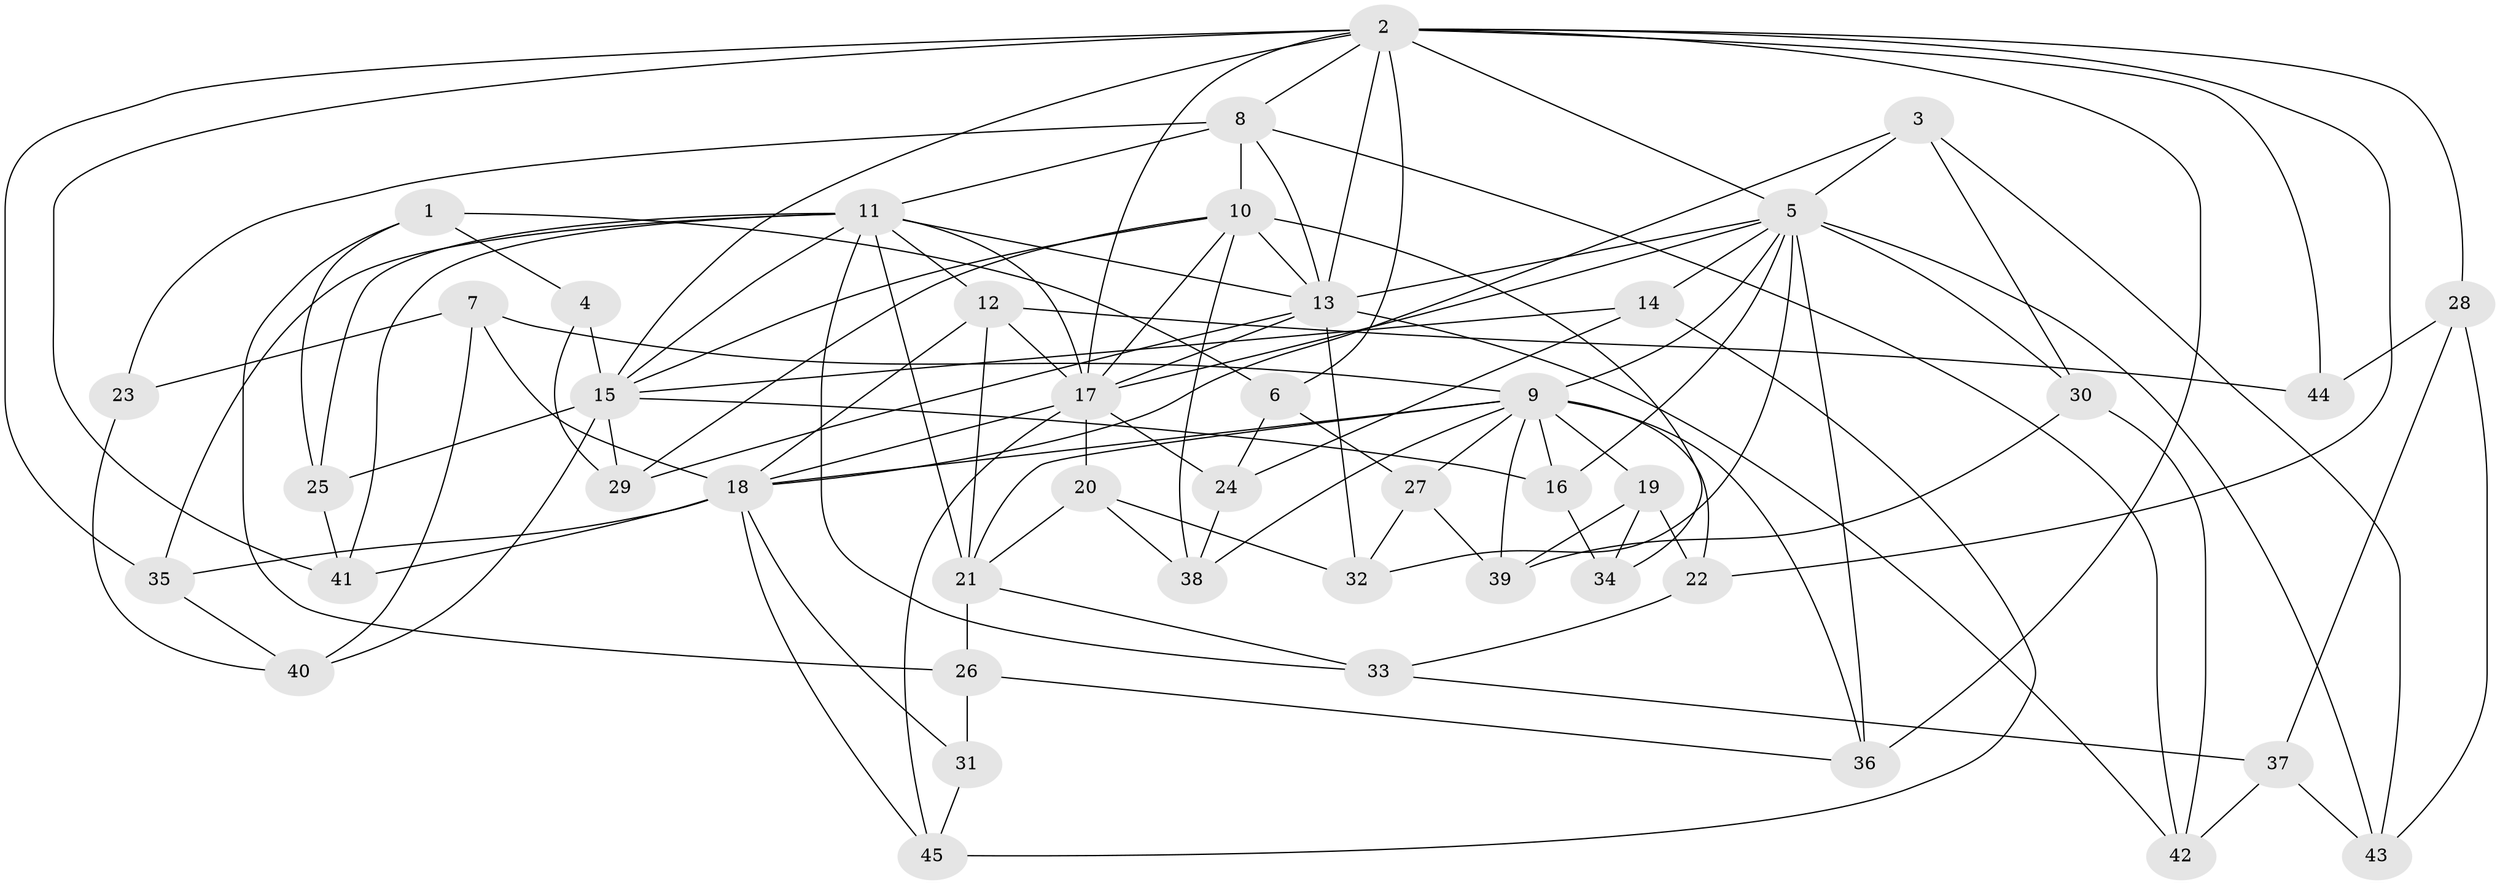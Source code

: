 // original degree distribution, {4: 1.0}
// Generated by graph-tools (version 1.1) at 2025/38/03/09/25 02:38:00]
// undirected, 45 vertices, 116 edges
graph export_dot {
graph [start="1"]
  node [color=gray90,style=filled];
  1;
  2;
  3;
  4;
  5;
  6;
  7;
  8;
  9;
  10;
  11;
  12;
  13;
  14;
  15;
  16;
  17;
  18;
  19;
  20;
  21;
  22;
  23;
  24;
  25;
  26;
  27;
  28;
  29;
  30;
  31;
  32;
  33;
  34;
  35;
  36;
  37;
  38;
  39;
  40;
  41;
  42;
  43;
  44;
  45;
  1 -- 4 [weight=1.0];
  1 -- 6 [weight=1.0];
  1 -- 25 [weight=1.0];
  1 -- 26 [weight=1.0];
  2 -- 5 [weight=1.0];
  2 -- 6 [weight=1.0];
  2 -- 8 [weight=1.0];
  2 -- 13 [weight=1.0];
  2 -- 15 [weight=1.0];
  2 -- 17 [weight=1.0];
  2 -- 22 [weight=1.0];
  2 -- 28 [weight=1.0];
  2 -- 35 [weight=1.0];
  2 -- 36 [weight=1.0];
  2 -- 41 [weight=1.0];
  2 -- 44 [weight=1.0];
  3 -- 5 [weight=1.0];
  3 -- 18 [weight=1.0];
  3 -- 30 [weight=1.0];
  3 -- 43 [weight=1.0];
  4 -- 15 [weight=2.0];
  4 -- 29 [weight=1.0];
  5 -- 9 [weight=2.0];
  5 -- 13 [weight=1.0];
  5 -- 14 [weight=1.0];
  5 -- 16 [weight=1.0];
  5 -- 17 [weight=1.0];
  5 -- 30 [weight=1.0];
  5 -- 32 [weight=1.0];
  5 -- 36 [weight=1.0];
  5 -- 43 [weight=1.0];
  6 -- 24 [weight=1.0];
  6 -- 27 [weight=1.0];
  7 -- 9 [weight=1.0];
  7 -- 18 [weight=1.0];
  7 -- 23 [weight=1.0];
  7 -- 40 [weight=1.0];
  8 -- 10 [weight=2.0];
  8 -- 11 [weight=1.0];
  8 -- 13 [weight=1.0];
  8 -- 23 [weight=2.0];
  8 -- 42 [weight=1.0];
  9 -- 16 [weight=1.0];
  9 -- 18 [weight=1.0];
  9 -- 19 [weight=1.0];
  9 -- 21 [weight=1.0];
  9 -- 22 [weight=1.0];
  9 -- 27 [weight=1.0];
  9 -- 36 [weight=1.0];
  9 -- 38 [weight=1.0];
  9 -- 39 [weight=1.0];
  10 -- 13 [weight=2.0];
  10 -- 15 [weight=1.0];
  10 -- 17 [weight=1.0];
  10 -- 29 [weight=1.0];
  10 -- 34 [weight=2.0];
  10 -- 38 [weight=1.0];
  11 -- 12 [weight=1.0];
  11 -- 13 [weight=1.0];
  11 -- 15 [weight=1.0];
  11 -- 17 [weight=1.0];
  11 -- 21 [weight=3.0];
  11 -- 25 [weight=1.0];
  11 -- 33 [weight=1.0];
  11 -- 35 [weight=1.0];
  11 -- 41 [weight=1.0];
  12 -- 17 [weight=1.0];
  12 -- 18 [weight=1.0];
  12 -- 21 [weight=3.0];
  12 -- 44 [weight=2.0];
  13 -- 17 [weight=1.0];
  13 -- 29 [weight=1.0];
  13 -- 32 [weight=1.0];
  13 -- 42 [weight=1.0];
  14 -- 15 [weight=1.0];
  14 -- 24 [weight=1.0];
  14 -- 45 [weight=1.0];
  15 -- 16 [weight=1.0];
  15 -- 25 [weight=1.0];
  15 -- 29 [weight=1.0];
  15 -- 40 [weight=1.0];
  16 -- 34 [weight=1.0];
  17 -- 18 [weight=1.0];
  17 -- 20 [weight=1.0];
  17 -- 24 [weight=1.0];
  17 -- 45 [weight=1.0];
  18 -- 31 [weight=2.0];
  18 -- 35 [weight=1.0];
  18 -- 41 [weight=1.0];
  18 -- 45 [weight=1.0];
  19 -- 22 [weight=1.0];
  19 -- 34 [weight=1.0];
  19 -- 39 [weight=1.0];
  20 -- 21 [weight=1.0];
  20 -- 32 [weight=1.0];
  20 -- 38 [weight=1.0];
  21 -- 26 [weight=1.0];
  21 -- 33 [weight=1.0];
  22 -- 33 [weight=1.0];
  23 -- 40 [weight=1.0];
  24 -- 38 [weight=1.0];
  25 -- 41 [weight=1.0];
  26 -- 31 [weight=1.0];
  26 -- 36 [weight=1.0];
  27 -- 32 [weight=1.0];
  27 -- 39 [weight=1.0];
  28 -- 37 [weight=1.0];
  28 -- 43 [weight=1.0];
  28 -- 44 [weight=1.0];
  30 -- 39 [weight=1.0];
  30 -- 42 [weight=1.0];
  31 -- 45 [weight=1.0];
  33 -- 37 [weight=1.0];
  35 -- 40 [weight=1.0];
  37 -- 42 [weight=1.0];
  37 -- 43 [weight=1.0];
}
